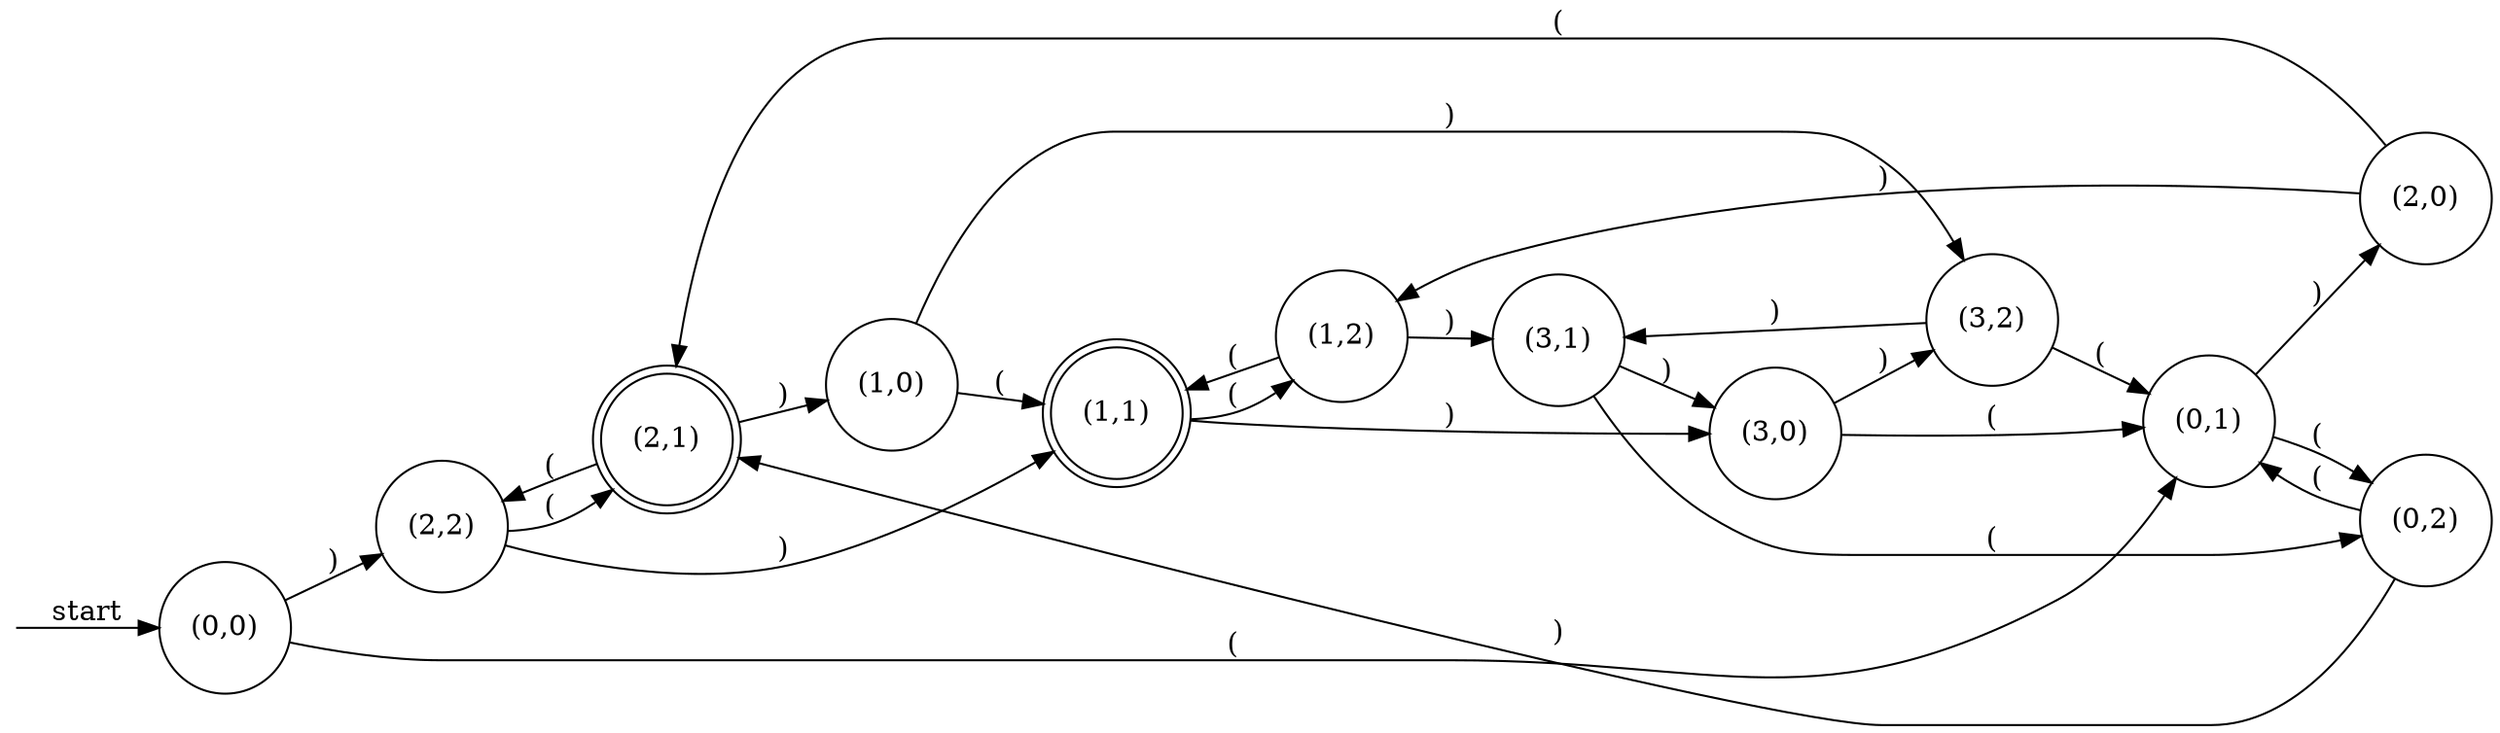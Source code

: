 digraph dfa {
    rankdir = LR;
    node [shape = circle];
    __start [style = invis, shape = point];
    __start -> "(0,0)" [ label = "start" ];
    node [shape = doublecircle]; "(2,1)" "(1,1)"
    node [shape = circle];
    "(2,1)" -> "(2,2)" [ label = "(" ];
    "(2,1)" -> "(1,0)" [ label = ")" ];
    "(2,2)" -> "(2,1)" [ label = "(" ];
    "(2,2)" -> "(1,1)" [ label = ")" ];
    "(2,0)" -> "(2,1)" [ label = "(" ];
    "(2,0)" -> "(1,2)" [ label = ")" ];
    "(1,1)" -> "(1,2)" [ label = "(" ];
    "(1,1)" -> "(3,0)" [ label = ")" ];
    "(1,2)" -> "(1,1)" [ label = "(" ];
    "(1,2)" -> "(3,1)" [ label = ")" ];
    "(1,0)" -> "(1,1)" [ label = "(" ];
    "(1,0)" -> "(3,2)" [ label = ")" ];
    "(0,1)" -> "(0,2)" [ label = "(" ];
    "(0,1)" -> "(2,0)" [ label = ")" ];
    "(0,2)" -> "(0,1)" [ label = "(" ];
    "(0,2)" -> "(2,1)" [ label = ")" ];
    "(0,0)" -> "(0,1)" [ label = "(" ];
    "(0,0)" -> "(2,2)" [ label = ")" ];
    "(3,1)" -> "(0,2)" [ label = "(" ];
    "(3,1)" -> "(3,0)" [ label = ")" ];
    "(3,2)" -> "(0,1)" [ label = "(" ];
    "(3,2)" -> "(3,1)" [ label = ")" ];
    "(3,0)" -> "(0,1)" [ label = "(" ];
    "(3,0)" -> "(3,2)" [ label = ")" ];
}
